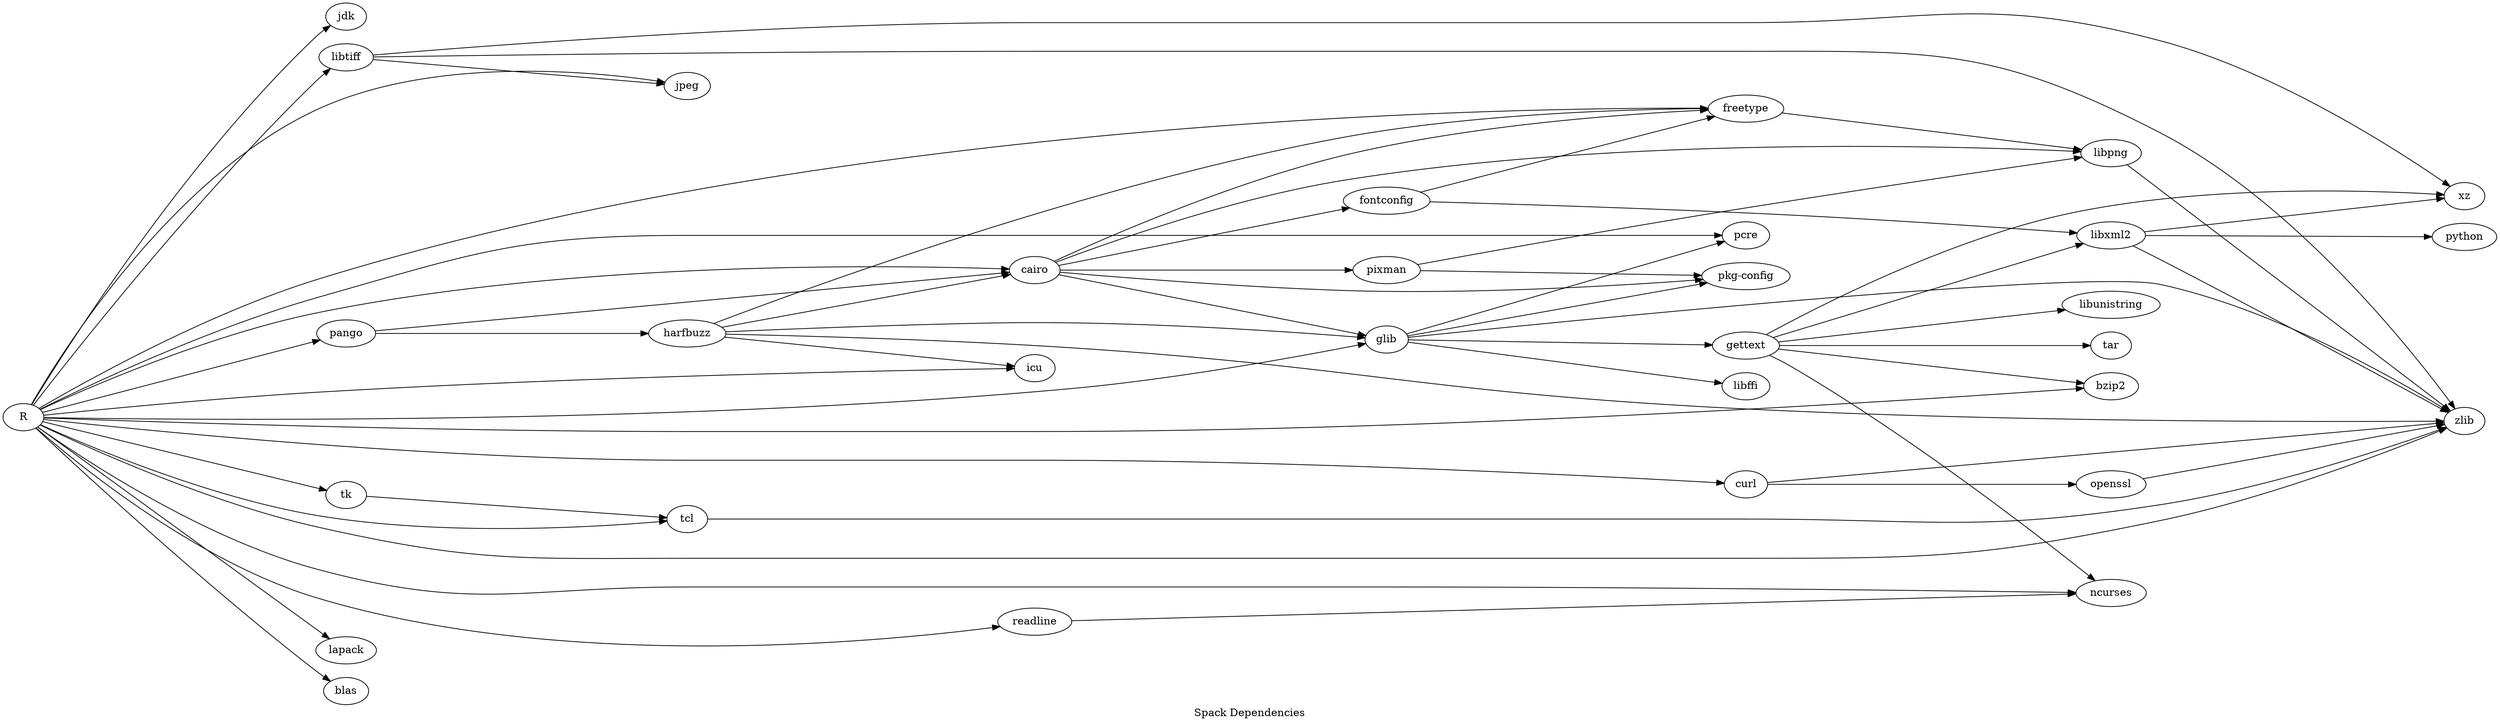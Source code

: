 digraph G {
  label = "Spack Dependencies"
  labelloc = "b"
  rankdir = "LR"
  ranksep = "5"

  "jdk"                          [label="jdk"]
  "openssl"                      [label="openssl"]
  "pkg-config"                   [label="pkg-config"]
  "libpng"                       [label="libpng"]
  "curl"                         [label="curl"]
  "glib"                         [label="glib"]
  "gettext"                      [label="gettext"]
  "pcre"                         [label="pcre"]
  "freetype"                     [label="freetype"]
  "libtiff"                      [label="libtiff"]
  "icu"                          [label="icu"]
  "pixman"                       [label="pixman"]
  "tcl"                          [label="tcl"]
  "cairo"                        [label="cairo"]
  "libxml2"                      [label="libxml2"]
  "jpeg"                         [label="jpeg"]
  "pango"                        [label="pango"]
  "bzip2"                        [label="bzip2"]
  "zlib"                         [label="zlib"]
  "harfbuzz"                     [label="harfbuzz"]
  "ncurses"                      [label="ncurses"]
  "R"                            [label="R"]
  "xz"                           [label="xz"]
  "tk"                           [label="tk"]
  "libffi"                       [label="libffi"]
  "readline"                     [label="readline"]
  "fontconfig"                   [label="fontconfig"]

  "openssl" -> "zlib"
  "libpng" -> "zlib"
  "curl" -> "zlib"
  "curl" -> "openssl"
  "glib" -> "libffi"
  "glib" -> "pcre"
  "glib" -> "zlib"
  "glib" -> "gettext"
  "glib" -> "pkg-config"
  "gettext" -> "bzip2"
  "gettext" -> "tar"
  "gettext" -> "libunistring"
  "gettext" -> "ncurses"
  "gettext" -> "libxml2"
  "gettext" -> "xz"
  "freetype" -> "libpng"
  "libtiff" -> "xz"
  "libtiff" -> "zlib"
  "libtiff" -> "jpeg"
  "pixman" -> "libpng"
  "pixman" -> "pkg-config"
  "tcl" -> "zlib"
  "cairo" -> "glib"
  "cairo" -> "freetype"
  "cairo" -> "fontconfig"
  "cairo" -> "libpng"
  "cairo" -> "pixman"
  "cairo" -> "pkg-config"
  "libxml2" -> "python"
  "libxml2" -> "xz"
  "libxml2" -> "zlib"
  "pango" -> "cairo"
  "pango" -> "harfbuzz"
  "harfbuzz" -> "glib"
  "harfbuzz" -> "cairo"
  "harfbuzz" -> "freetype"
  "harfbuzz" -> "zlib"
  "harfbuzz" -> "icu"
  "R" -> "glib"
  "R" -> "pcre"
  "R" -> "bzip2"
  "R" -> "libtiff"
  "R" -> "jdk"
  "R" -> "lapack"
  "R" -> "cairo"
  "R" -> "blas"
  "R" -> "zlib"
  "R" -> "freetype"
  "R" -> "jpeg"
  "R" -> "ncurses"
  "R" -> "tcl"
  "R" -> "tk"
  "R" -> "readline"
  "R" -> "curl"
  "R" -> "pango"
  "R" -> "icu"
  "tk" -> "tcl"
  "readline" -> "ncurses"
  "fontconfig" -> "libxml2"
  "fontconfig" -> "freetype"
}
